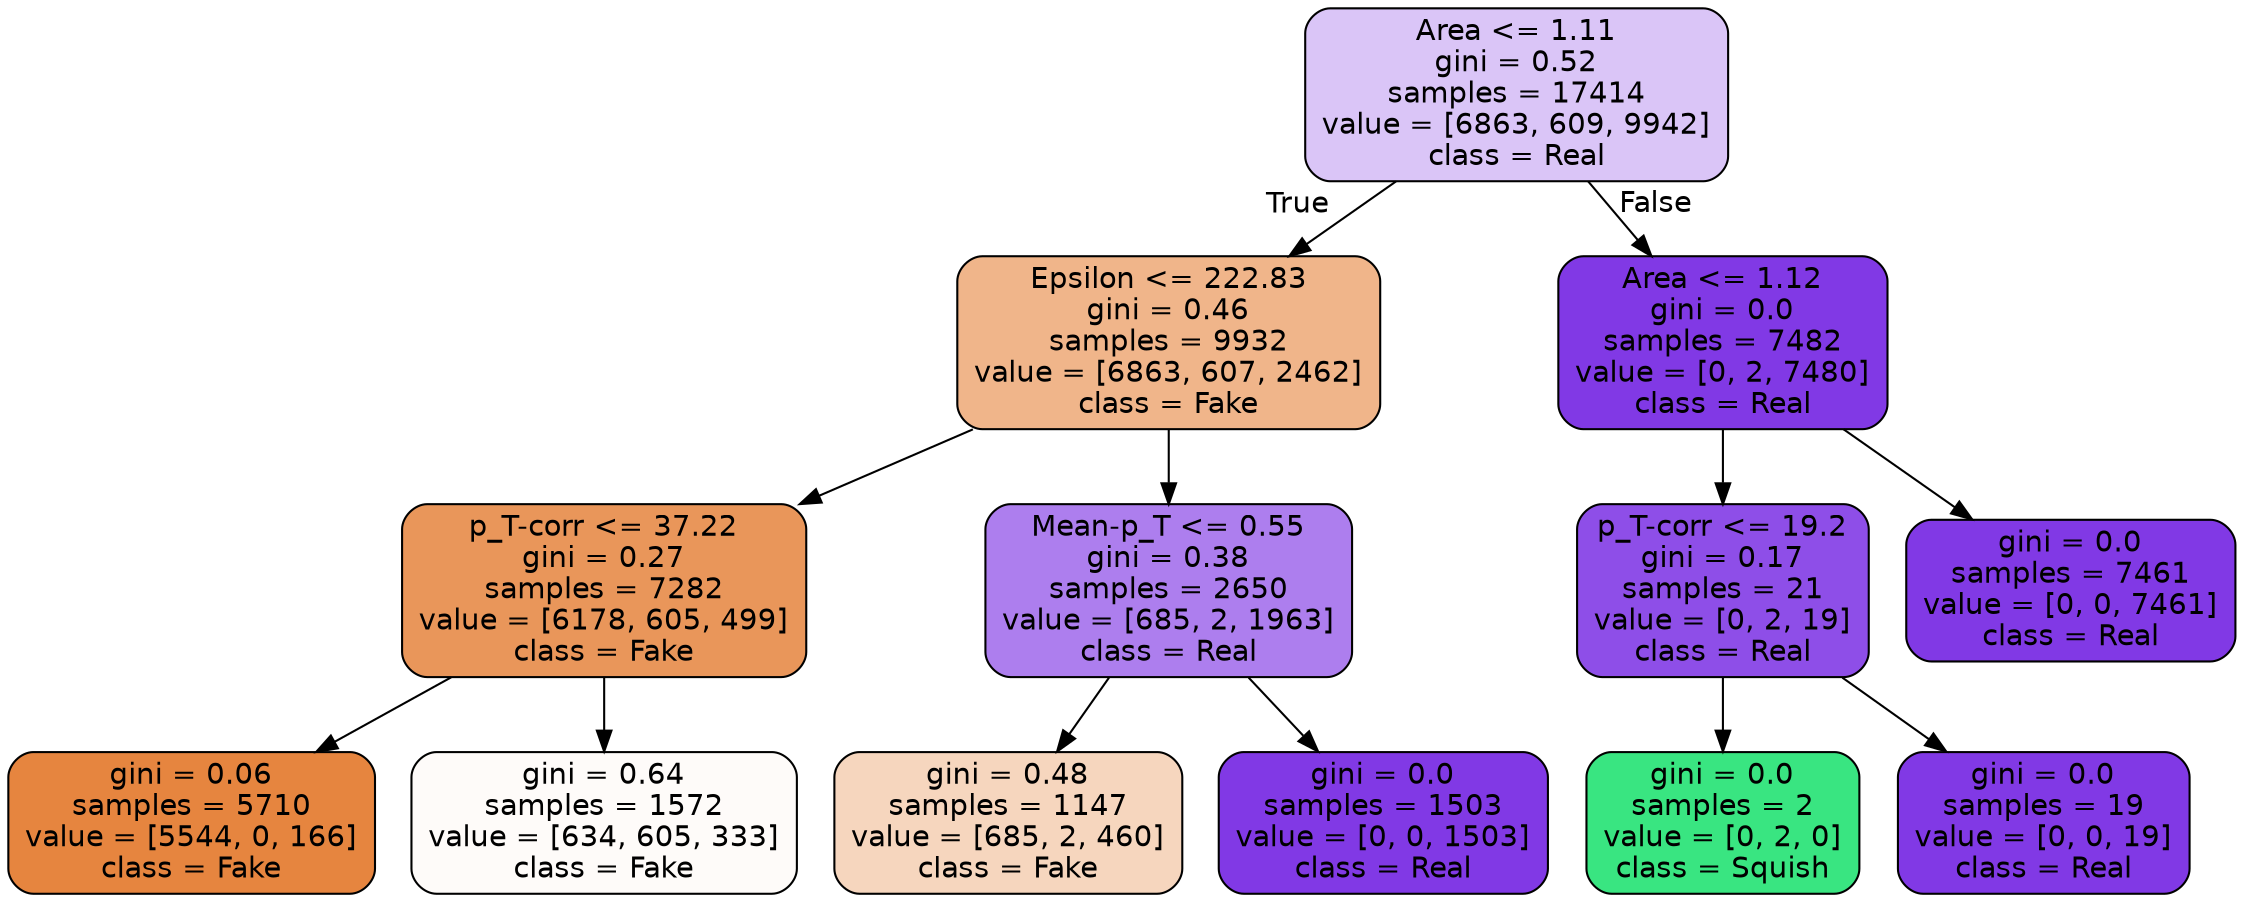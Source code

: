 digraph Tree {
node [shape=box, style="filled, rounded", color="black", fontname=helvetica] ;
edge [fontname=helvetica] ;
0 [label="Area <= 1.11\ngini = 0.52\nsamples = 17414\nvalue = [6863, 609, 9942]\nclass = Real", fillcolor="#dac5f7"] ;
1 [label="Epsilon <= 222.83\ngini = 0.46\nsamples = 9932\nvalue = [6863, 607, 2462]\nclass = Fake", fillcolor="#f0b58a"] ;
0 -> 1 [labeldistance=2.5, labelangle=45, headlabel="True"] ;
2 [label="p_T-corr <= 37.22\ngini = 0.27\nsamples = 7282\nvalue = [6178, 605, 499]\nclass = Fake", fillcolor="#e9965a"] ;
1 -> 2 ;
3 [label="gini = 0.06\nsamples = 5710\nvalue = [5544, 0, 166]\nclass = Fake", fillcolor="#e6853f"] ;
2 -> 3 ;
4 [label="gini = 0.64\nsamples = 1572\nvalue = [634, 605, 333]\nclass = Fake", fillcolor="#fefbf9"] ;
2 -> 4 ;
5 [label="Mean-p_T <= 0.55\ngini = 0.38\nsamples = 2650\nvalue = [685, 2, 1963]\nclass = Real", fillcolor="#ad7eee"] ;
1 -> 5 ;
6 [label="gini = 0.48\nsamples = 1147\nvalue = [685, 2, 460]\nclass = Fake", fillcolor="#f6d6be"] ;
5 -> 6 ;
7 [label="gini = 0.0\nsamples = 1503\nvalue = [0, 0, 1503]\nclass = Real", fillcolor="#8139e5"] ;
5 -> 7 ;
8 [label="Area <= 1.12\ngini = 0.0\nsamples = 7482\nvalue = [0, 2, 7480]\nclass = Real", fillcolor="#8139e5"] ;
0 -> 8 [labeldistance=2.5, labelangle=-45, headlabel="False"] ;
9 [label="p_T-corr <= 19.2\ngini = 0.17\nsamples = 21\nvalue = [0, 2, 19]\nclass = Real", fillcolor="#8e4ee8"] ;
8 -> 9 ;
10 [label="gini = 0.0\nsamples = 2\nvalue = [0, 2, 0]\nclass = Squish", fillcolor="#39e581"] ;
9 -> 10 ;
11 [label="gini = 0.0\nsamples = 19\nvalue = [0, 0, 19]\nclass = Real", fillcolor="#8139e5"] ;
9 -> 11 ;
12 [label="gini = 0.0\nsamples = 7461\nvalue = [0, 0, 7461]\nclass = Real", fillcolor="#8139e5"] ;
8 -> 12 ;
}